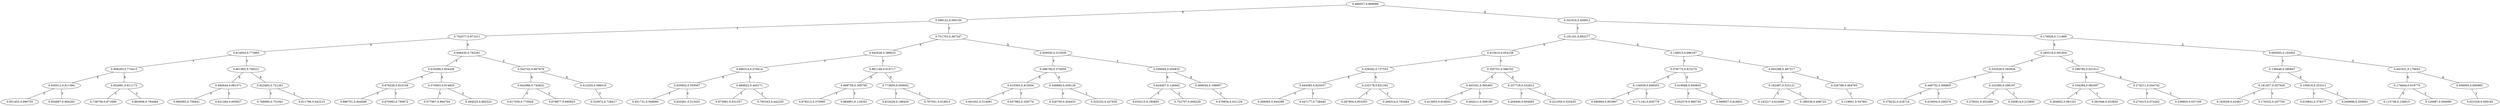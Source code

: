 
graph test {
 "0.466057,0.868966" -- "0.588122,0.585150" [label=X] 
 "0.466057,0.868966" -- "0.341916,0.456812" [label=X] 
 "0.341916,0.456812" -- "0.191161,0.892277" [label=Y] 
 "0.341916,0.456812" -- "0.176928,0.111869" [label=Y] 
 "0.176928,0.111869" -- "0.285516,0.091604" [label=X] 
 "0.176928,0.111869" -- "0.000503,0.192952" [label=X] 
 "0.000503,0.192952" -- "0.138448,0.380847" [label=Y] 
 "0.000503,0.192952" -- "0.041631,0.176643" [label=Y] 
 "0.041631,0.176643" -- "0.174644,0.019770" [label=X] 
 "0.041631,0.176643" -- "0.000000,0.000985" [label=X] 
 "0.000000,0.000985" -- "0.023328,0.009182" [label=Y]
 "0.174644,0.019770" -- "0.115748,0.158915" [label=Y] 
 "0.174644,0.019770" -- "0.126987,0.004090" [label=Y] 
 "0.138448,0.380847" -- "0.181457,0.307928" [label=X] 
 "0.138448,0.380847" -- "0.100916,0.253311" [label=X] 
 "0.100916,0.253311" -- "0.019842,0.378377" [label=Y] 
 "0.100916,0.253311" -- "0.049896,0.209561" [label=Y] 
 "0.181457,0.307928" -- "0.163028,0.424817" [label=Y] 
 "0.181457,0.307928" -- "0.176332,0.207704" [label=Y] 
 "0.285516,0.091604" -- "0.333529,0.392828" [label=Y] 
 "0.285516,0.091604" -- "0.299780,0.021012" [label=Y] 
 "0.299780,0.021012" -- "0.334284,0.082097" [label=X] 
 "0.299780,0.021012" -- "0.274311,0.044742" [label=X] 
 "0.274311,0.044742" -- "0.270315,0.074262" [label=Y] 
 "0.274311,0.044742" -- "0.238803,0.037109" [label=Y] 
 "0.334284,0.082097" -- "0.364602,0.091331" [label=Y] 
 "0.334284,0.082097" -- "0.391946,0.033850" [label=Y] 
 "0.333529,0.392828" -- "0.449752,0.306805" [label=X] 
 "0.333529,0.392828" -- "0.252360,0.298197" [label=X] 
 "0.252360,0.298197" -- "0.278501,0.452489" [label=Y] 
 "0.252360,0.298197" -- "0.200814,0.215800" [label=Y] 
 "0.449752,0.306805" -- "0.378232,0.418716" [label=Y] 
 "0.449752,0.306805" -- "0.419054,0.296370" [label=Y] 
 "0.191161,0.892277" -- "0.415610,0.654159" [label=X] 
 "0.191161,0.892277" -- "0.138915,0.686187" [label=X] 
 "0.138915,0.686187" -- "0.076775,0.815274" [label=Y] 
 "0.138915,0.686187" -- "0.092298,0.487217" [label=Y] 
 "0.092298,0.487217" -- "0.182497,0.525121" [label=X] 
 "0.092298,0.487217" -- "0.026786,0.464765" [label=X] 
 "0.026786,0.464765" -- "0.119801,0.547801" [label=Y]
 "0.182497,0.525121" -- "0.143217,0.610460" [label=Y] 
 "0.182497,0.525121" -- "0.186536,0.496722" [label=Y] 
 "0.076775,0.815274" -- "0.134039,0.846053" [label=X] 
 "0.076775,0.815274" -- "0.018088,0.940855" [label=X] 
 "0.018088,0.940855" -- "0.052579,0.966730" [label=Y] 
 "0.018088,0.940855" -- "0.069927,0.818931" [label=Y] 
 "0.134039,0.846053" -- "0.090864,0.853967" [label=Y] 
 "0.134039,0.846053" -- "0.171142,0.830779" [label=Y] 
 "0.415610,0.654159" -- "0.329342,0.737553" [label=Y] 
 "0.415610,0.654159" -- "0.355701,0.586702" [label=Y] 
 "0.355701,0.586702" -- "0.403161,0.585483" [label=X] 
 "0.355701,0.586702" -- "0.337718,0.532812" [label=X] 
 "0.337718,0.532812" -- "0.204940,0.604093" [label=Y] 
 "0.337718,0.532812" -- "0.221059,0.525435" [label=Y] 
 "0.403161,0.585483" -- "0.413655,0.618052" [label=Y] 
 "0.403161,0.585483" -- "0.464211,0.569185" [label=Y] 
 "0.329342,0.737553" -- "0.444385,0.925937" [label=X] 
 "0.329342,0.737553" -- "0.233178,0.831292" [label=X] 
 "0.233178,0.831292" -- "0.287904,0.853353" [label=Y] 
 "0.233178,0.831292" -- "0.266314,0.783484" [label=Y] 
 "0.444385,0.925937" -- "0.366065,0.944288" [label=Y] 
 "0.444385,0.925937" -- "0.447177,0.728440" [label=Y] 
 "0.588122,0.585150" -- "0.702077,0.971011" [label=Y] 
 "0.588122,0.585150" -- "0.701703,0.367247" [label=Y] 
 "0.701703,0.367247" -- "0.942626,0.388025" [label=X] 
 "0.701703,0.367247" -- "0.509500,0.315939" [label=X] 
 "0.509500,0.315939" -- "0.586780,0.374959" [label=Y] 
 "0.509500,0.315939" -- "0.556094,0.050832" [label=Y] 
 "0.556094,0.050832" -- "0.624407,0.126462" [label=X] 
 "0.556094,0.050832" -- "0.468044,0.196997" [label=X] 
 "0.468044,0.196997" -- "0.479854,0.031128" [label=Y]
 "0.624407,0.126462" -- "0.630215,0.180893" [label=Y] 
 "0.624407,0.126462" -- "0.752707,0.006229" [label=Y] 
 "0.586780,0.374959" -- "0.610365,0.415004" [label=X] 
 "0.586780,0.374959" -- "0.546866,0.439128" [label=X] 
 "0.546866,0.439128" -- "0.526750,0.454433" [label=Y] 
 "0.546866,0.439128" -- "0.525252,0.427835" [label=Y] 
 "0.610365,0.415004" -- "0.601041,0.514091" [label=Y] 
 "0.610365,0.415004" -- "0.657982,0.358774" [label=Y] 
 "0.942626,0.388025" -- "0.886314,0.570614" [label=Y] 
 "0.942626,0.388025" -- "0.861146,0.014717" [label=Y] 
 "0.861146,0.014717" -- "0.898759,0.308790" [label=X] 
 "0.861146,0.014717" -- "0.773830,0.059002" [label=X] 
 "0.773830,0.059002" -- "0.810429,0.188420" [label=Y] 
 "0.773830,0.059002" -- "0.767051,0.018915" [label=Y] 
 "0.898759,0.308790" -- "0.876312,0.370995" [label=Y] 
 "0.898759,0.308790" -- "0.984891,0.118352" [label=Y] 
 "0.886314,0.570614" -- "0.935652,0.559567" [label=X] 
 "0.886314,0.570614" -- "0.884822,0.445171" [label=X] 
 "0.884822,0.445171" -- "0.875981,0.531557" [label=Y] 
 "0.884822,0.445171" -- "0.785343,0.442235" [label=Y] 
 "0.935652,0.559567" -- "0.931731,0.568060" [label=Y] 
 "0.935652,0.559567" -- "0.920261,0.515431" [label=Y] 
 "0.702077,0.971011" -- "0.814954,0.773965" [label=X] 
 "0.702077,0.971011" -- "0.608430,0.792261" [label=X] 
 "0.608430,0.792261" -- "0.618289,0.854436" [label=Y] 
 "0.608430,0.792261" -- "0.542743,0.667979" [label=Y] 
 "0.542743,0.667979" -- "0.642986,0.742832" [label=X] 
 "0.542743,0.667979" -- "0.512203,0.586510" [label=X] 
 "0.512203,0.586510" -- "0.525972,0.728417" [label=Y]
 "0.642986,0.742832" -- "0.617550,0.770928" [label=Y] 
 "0.642986,0.742832" -- "0.678877,0.680923" [label=Y] 
 "0.618289,0.854436" -- "0.676226,0.810159" [label=X] 
 "0.618289,0.854436" -- "0.574563,0.914820" [label=X] 
 "0.574563,0.914820" -- "0.577967,0.964704" [label=Y] 
 "0.574563,0.914820" -- "0.494525,0.882522" [label=Y] 
 "0.676226,0.810159" -- "0.686701,0.844568" [label=Y] 
 "0.676226,0.810159" -- "0.670082,0.799972" [label=Y] 
 "0.814954,0.773965" -- "0.908283,0.774415" [label=Y] 
 "0.814954,0.773965" -- "0.861905,0.769221" [label=Y] 
 "0.861905,0.769221" -- "0.992644,0.681571" [label=X] 
 "0.861905,0.769221" -- "0.823483,0.721261" [label=X] 
 "0.823483,0.721261" -- "0.768085,0.751941" [label=Y] 
 "0.823483,0.721261" -- "0.811796,0.642215" [label=Y] 
 "0.992644,0.681571" -- "0.966093,0.756841" [label=Y] 
 "0.992644,0.681571" -- "0.921284,0.605927" [label=Y] 
 "0.908283,0.774415" -- "0.930512,0.911384" [label=X] 
 "0.908283,0.774415" -- "0.852681,0.811172" [label=X] 
 "0.852681,0.811172" -- "0.738759,0.871689" [label=Y] 
 "0.852681,0.811172" -- "0.893906,0.784484" [label=Y] 
 "0.930512,0.911384" -- "0.951453,0.990755" [label=Y] 
 "0.930512,0.911384" -- "0.954887,0.904283" [label=Y] 
}
